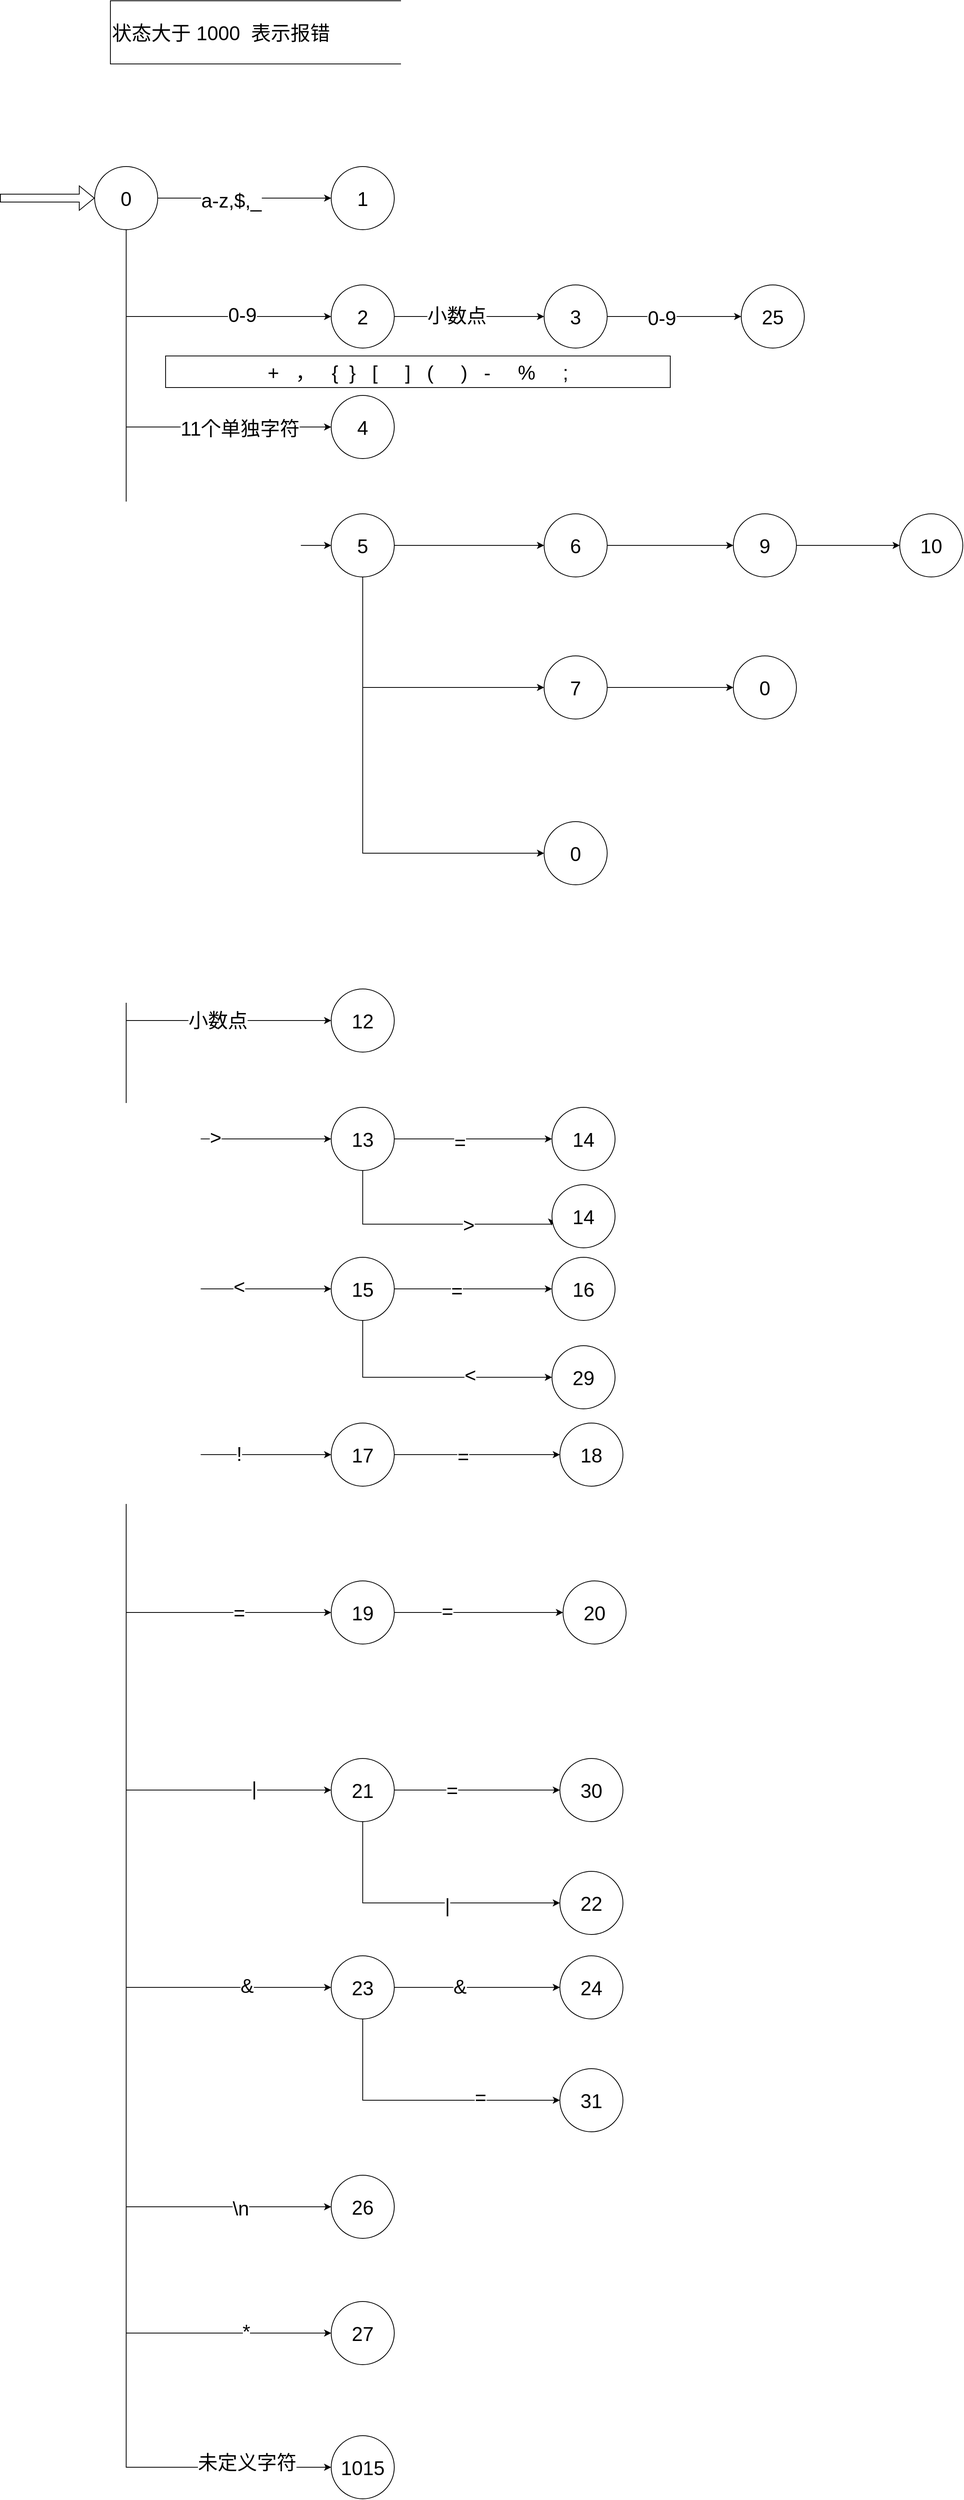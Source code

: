 <mxfile version="20.5.1" type="github">
  <diagram id="6-Q-cTFYqkNEz7RnKarI" name="第 1 页">
    <mxGraphModel dx="1483" dy="826" grid="1" gridSize="10" guides="1" tooltips="1" connect="1" arrows="1" fold="1" page="1" pageScale="1" pageWidth="827" pageHeight="1169" math="0" shadow="0">
      <root>
        <mxCell id="0" />
        <mxCell id="1" parent="0" />
        <mxCell id="AcqyMiPbvdHm6xkz5a-X-4" style="edgeStyle=orthogonalEdgeStyle;rounded=0;orthogonalLoop=1;jettySize=auto;html=1;exitX=1;exitY=0.5;exitDx=0;exitDy=0;fontSize=25;" edge="1" parent="1" source="AcqyMiPbvdHm6xkz5a-X-1" target="AcqyMiPbvdHm6xkz5a-X-2">
          <mxGeometry relative="1" as="geometry" />
        </mxCell>
        <mxCell id="AcqyMiPbvdHm6xkz5a-X-96" value="a-z,$,_" style="edgeLabel;html=1;align=center;verticalAlign=middle;resizable=0;points=[];fontSize=25;" vertex="1" connectable="0" parent="AcqyMiPbvdHm6xkz5a-X-4">
          <mxGeometry x="-0.157" y="-2" relative="1" as="geometry">
            <mxPoint as="offset" />
          </mxGeometry>
        </mxCell>
        <mxCell id="AcqyMiPbvdHm6xkz5a-X-5" style="edgeStyle=orthogonalEdgeStyle;rounded=0;orthogonalLoop=1;jettySize=auto;html=1;exitX=0.5;exitY=1;exitDx=0;exitDy=0;entryX=0;entryY=0.5;entryDx=0;entryDy=0;fontSize=25;" edge="1" parent="1" source="AcqyMiPbvdHm6xkz5a-X-1" target="AcqyMiPbvdHm6xkz5a-X-3">
          <mxGeometry relative="1" as="geometry">
            <Array as="points">
              <mxPoint x="180" y="410" />
            </Array>
          </mxGeometry>
        </mxCell>
        <mxCell id="AcqyMiPbvdHm6xkz5a-X-97" value="0-9" style="edgeLabel;html=1;align=center;verticalAlign=middle;resizable=0;points=[];fontSize=25;" vertex="1" connectable="0" parent="AcqyMiPbvdHm6xkz5a-X-5">
          <mxGeometry x="0.39" y="3" relative="1" as="geometry">
            <mxPoint as="offset" />
          </mxGeometry>
        </mxCell>
        <mxCell id="AcqyMiPbvdHm6xkz5a-X-19" style="edgeStyle=orthogonalEdgeStyle;rounded=0;orthogonalLoop=1;jettySize=auto;html=1;exitX=0.5;exitY=1;exitDx=0;exitDy=0;entryX=0;entryY=0.5;entryDx=0;entryDy=0;fontSize=25;" edge="1" parent="1" source="AcqyMiPbvdHm6xkz5a-X-1" target="AcqyMiPbvdHm6xkz5a-X-6">
          <mxGeometry relative="1" as="geometry" />
        </mxCell>
        <mxCell id="AcqyMiPbvdHm6xkz5a-X-100" value="11个单独字符" style="edgeLabel;html=1;align=center;verticalAlign=middle;resizable=0;points=[];fontSize=25;" vertex="1" connectable="0" parent="AcqyMiPbvdHm6xkz5a-X-19">
          <mxGeometry x="0.546" y="-1" relative="1" as="geometry">
            <mxPoint as="offset" />
          </mxGeometry>
        </mxCell>
        <mxCell id="AcqyMiPbvdHm6xkz5a-X-20" style="edgeStyle=orthogonalEdgeStyle;rounded=0;orthogonalLoop=1;jettySize=auto;html=1;exitX=0.5;exitY=1;exitDx=0;exitDy=0;entryX=0;entryY=0.5;entryDx=0;entryDy=0;fontSize=25;" edge="1" parent="1" source="AcqyMiPbvdHm6xkz5a-X-1" target="AcqyMiPbvdHm6xkz5a-X-7">
          <mxGeometry relative="1" as="geometry" />
        </mxCell>
        <mxCell id="AcqyMiPbvdHm6xkz5a-X-21" style="edgeStyle=orthogonalEdgeStyle;rounded=0;orthogonalLoop=1;jettySize=auto;html=1;exitX=0.5;exitY=1;exitDx=0;exitDy=0;entryX=0;entryY=0.5;entryDx=0;entryDy=0;fontSize=25;" edge="1" parent="1" source="AcqyMiPbvdHm6xkz5a-X-1" target="AcqyMiPbvdHm6xkz5a-X-8">
          <mxGeometry relative="1" as="geometry" />
        </mxCell>
        <mxCell id="AcqyMiPbvdHm6xkz5a-X-54" value="小数点" style="edgeLabel;html=1;align=center;verticalAlign=middle;resizable=0;points=[];fontSize=25;" vertex="1" connectable="0" parent="AcqyMiPbvdHm6xkz5a-X-21">
          <mxGeometry x="0.771" y="1" relative="1" as="geometry">
            <mxPoint as="offset" />
          </mxGeometry>
        </mxCell>
        <mxCell id="AcqyMiPbvdHm6xkz5a-X-22" style="edgeStyle=orthogonalEdgeStyle;rounded=0;orthogonalLoop=1;jettySize=auto;html=1;exitX=0.5;exitY=1;exitDx=0;exitDy=0;entryX=0;entryY=0.5;entryDx=0;entryDy=0;fontSize=25;" edge="1" parent="1" source="AcqyMiPbvdHm6xkz5a-X-1" target="AcqyMiPbvdHm6xkz5a-X-9">
          <mxGeometry relative="1" as="geometry" />
        </mxCell>
        <mxCell id="AcqyMiPbvdHm6xkz5a-X-55" value="&amp;gt;" style="edgeLabel;html=1;align=center;verticalAlign=middle;resizable=0;points=[];fontSize=25;" vertex="1" connectable="0" parent="AcqyMiPbvdHm6xkz5a-X-22">
          <mxGeometry x="0.791" y="3" relative="1" as="geometry">
            <mxPoint as="offset" />
          </mxGeometry>
        </mxCell>
        <mxCell id="AcqyMiPbvdHm6xkz5a-X-23" style="edgeStyle=orthogonalEdgeStyle;rounded=0;orthogonalLoop=1;jettySize=auto;html=1;exitX=0.5;exitY=1;exitDx=0;exitDy=0;entryX=0;entryY=0.5;entryDx=0;entryDy=0;fontSize=25;" edge="1" parent="1" source="AcqyMiPbvdHm6xkz5a-X-1" target="AcqyMiPbvdHm6xkz5a-X-10">
          <mxGeometry relative="1" as="geometry">
            <Array as="points">
              <mxPoint x="180" y="1642" />
            </Array>
          </mxGeometry>
        </mxCell>
        <mxCell id="AcqyMiPbvdHm6xkz5a-X-93" value="&amp;lt;" style="edgeLabel;html=1;align=center;verticalAlign=middle;resizable=0;points=[];fontSize=25;" vertex="1" connectable="0" parent="AcqyMiPbvdHm6xkz5a-X-23">
          <mxGeometry x="0.854" y="4" relative="1" as="geometry">
            <mxPoint as="offset" />
          </mxGeometry>
        </mxCell>
        <mxCell id="AcqyMiPbvdHm6xkz5a-X-24" style="edgeStyle=orthogonalEdgeStyle;rounded=0;orthogonalLoop=1;jettySize=auto;html=1;exitX=0.5;exitY=1;exitDx=0;exitDy=0;entryX=0;entryY=0.5;entryDx=0;entryDy=0;fontSize=25;" edge="1" parent="1" source="AcqyMiPbvdHm6xkz5a-X-1" target="AcqyMiPbvdHm6xkz5a-X-11">
          <mxGeometry relative="1" as="geometry" />
        </mxCell>
        <mxCell id="AcqyMiPbvdHm6xkz5a-X-91" value="!" style="edgeLabel;html=1;align=center;verticalAlign=middle;resizable=0;points=[];fontSize=25;" vertex="1" connectable="0" parent="AcqyMiPbvdHm6xkz5a-X-24">
          <mxGeometry x="0.871" y="2" relative="1" as="geometry">
            <mxPoint as="offset" />
          </mxGeometry>
        </mxCell>
        <mxCell id="AcqyMiPbvdHm6xkz5a-X-27" style="edgeStyle=orthogonalEdgeStyle;rounded=0;orthogonalLoop=1;jettySize=auto;html=1;exitX=0.5;exitY=1;exitDx=0;exitDy=0;entryX=0;entryY=0.5;entryDx=0;entryDy=0;fontSize=25;" edge="1" parent="1" source="AcqyMiPbvdHm6xkz5a-X-1" target="AcqyMiPbvdHm6xkz5a-X-12">
          <mxGeometry relative="1" as="geometry" />
        </mxCell>
        <mxCell id="AcqyMiPbvdHm6xkz5a-X-89" value="=" style="edgeLabel;html=1;align=center;verticalAlign=middle;resizable=0;points=[];fontSize=25;" vertex="1" connectable="0" parent="AcqyMiPbvdHm6xkz5a-X-27">
          <mxGeometry x="0.883" y="1" relative="1" as="geometry">
            <mxPoint as="offset" />
          </mxGeometry>
        </mxCell>
        <mxCell id="AcqyMiPbvdHm6xkz5a-X-28" style="edgeStyle=orthogonalEdgeStyle;rounded=0;orthogonalLoop=1;jettySize=auto;html=1;exitX=0.5;exitY=1;exitDx=0;exitDy=0;entryX=0;entryY=0.5;entryDx=0;entryDy=0;fontSize=25;" edge="1" parent="1" source="AcqyMiPbvdHm6xkz5a-X-1" target="AcqyMiPbvdHm6xkz5a-X-14">
          <mxGeometry relative="1" as="geometry" />
        </mxCell>
        <mxCell id="AcqyMiPbvdHm6xkz5a-X-83" value="&amp;amp;" style="edgeLabel;html=1;align=center;verticalAlign=middle;resizable=0;points=[];fontSize=25;" vertex="1" connectable="0" parent="AcqyMiPbvdHm6xkz5a-X-28">
          <mxGeometry x="0.914" y="3" relative="1" as="geometry">
            <mxPoint as="offset" />
          </mxGeometry>
        </mxCell>
        <mxCell id="AcqyMiPbvdHm6xkz5a-X-29" style="edgeStyle=orthogonalEdgeStyle;rounded=0;orthogonalLoop=1;jettySize=auto;html=1;exitX=0.5;exitY=1;exitDx=0;exitDy=0;entryX=0;entryY=0.5;entryDx=0;entryDy=0;fontSize=25;" edge="1" parent="1" source="AcqyMiPbvdHm6xkz5a-X-1" target="AcqyMiPbvdHm6xkz5a-X-13">
          <mxGeometry relative="1" as="geometry" />
        </mxCell>
        <mxCell id="AcqyMiPbvdHm6xkz5a-X-86" value="|" style="edgeLabel;html=1;align=center;verticalAlign=middle;resizable=0;points=[];fontSize=25;" vertex="1" connectable="0" parent="AcqyMiPbvdHm6xkz5a-X-29">
          <mxGeometry x="0.912" y="3" relative="1" as="geometry">
            <mxPoint as="offset" />
          </mxGeometry>
        </mxCell>
        <mxCell id="AcqyMiPbvdHm6xkz5a-X-31" style="edgeStyle=orthogonalEdgeStyle;rounded=0;orthogonalLoop=1;jettySize=auto;html=1;exitX=0.5;exitY=1;exitDx=0;exitDy=0;entryX=0;entryY=0.5;entryDx=0;entryDy=0;fontSize=25;" edge="1" parent="1" source="AcqyMiPbvdHm6xkz5a-X-1" target="AcqyMiPbvdHm6xkz5a-X-16">
          <mxGeometry relative="1" as="geometry" />
        </mxCell>
        <mxCell id="AcqyMiPbvdHm6xkz5a-X-82" value="\n" style="edgeLabel;html=1;align=center;verticalAlign=middle;resizable=0;points=[];fontSize=25;" vertex="1" connectable="0" parent="AcqyMiPbvdHm6xkz5a-X-31">
          <mxGeometry x="0.916" y="-1" relative="1" as="geometry">
            <mxPoint x="1" as="offset" />
          </mxGeometry>
        </mxCell>
        <mxCell id="AcqyMiPbvdHm6xkz5a-X-32" style="edgeStyle=orthogonalEdgeStyle;rounded=0;orthogonalLoop=1;jettySize=auto;html=1;exitX=0.5;exitY=1;exitDx=0;exitDy=0;entryX=0;entryY=0.5;entryDx=0;entryDy=0;fontSize=25;" edge="1" parent="1" source="AcqyMiPbvdHm6xkz5a-X-1" target="AcqyMiPbvdHm6xkz5a-X-17">
          <mxGeometry relative="1" as="geometry" />
        </mxCell>
        <mxCell id="AcqyMiPbvdHm6xkz5a-X-81" value="*" style="edgeLabel;html=1;align=center;verticalAlign=middle;resizable=0;points=[];fontSize=25;" vertex="1" connectable="0" parent="AcqyMiPbvdHm6xkz5a-X-32">
          <mxGeometry x="0.925" y="3" relative="1" as="geometry">
            <mxPoint x="1" as="offset" />
          </mxGeometry>
        </mxCell>
        <mxCell id="AcqyMiPbvdHm6xkz5a-X-33" style="edgeStyle=orthogonalEdgeStyle;rounded=0;orthogonalLoop=1;jettySize=auto;html=1;exitX=0.5;exitY=1;exitDx=0;exitDy=0;entryX=0;entryY=0.5;entryDx=0;entryDy=0;fontSize=25;" edge="1" parent="1" source="AcqyMiPbvdHm6xkz5a-X-1" target="AcqyMiPbvdHm6xkz5a-X-18">
          <mxGeometry relative="1" as="geometry" />
        </mxCell>
        <mxCell id="AcqyMiPbvdHm6xkz5a-X-80" value="未定义字符" style="edgeLabel;html=1;align=center;verticalAlign=middle;resizable=0;points=[];fontSize=25;" vertex="1" connectable="0" parent="AcqyMiPbvdHm6xkz5a-X-33">
          <mxGeometry x="0.93" y="7" relative="1" as="geometry">
            <mxPoint x="1" as="offset" />
          </mxGeometry>
        </mxCell>
        <mxCell id="AcqyMiPbvdHm6xkz5a-X-1" value="0" style="ellipse;whiteSpace=wrap;html=1;aspect=fixed;fontSize=25;" vertex="1" parent="1">
          <mxGeometry x="140" y="220" width="80" height="80" as="geometry" />
        </mxCell>
        <mxCell id="AcqyMiPbvdHm6xkz5a-X-2" value="1" style="ellipse;whiteSpace=wrap;html=1;aspect=fixed;fontSize=25;" vertex="1" parent="1">
          <mxGeometry x="440" y="220" width="80" height="80" as="geometry" />
        </mxCell>
        <mxCell id="AcqyMiPbvdHm6xkz5a-X-36" style="edgeStyle=orthogonalEdgeStyle;rounded=0;orthogonalLoop=1;jettySize=auto;html=1;exitX=1;exitY=0.5;exitDx=0;exitDy=0;fontSize=25;" edge="1" parent="1" source="AcqyMiPbvdHm6xkz5a-X-3" target="AcqyMiPbvdHm6xkz5a-X-35">
          <mxGeometry relative="1" as="geometry">
            <Array as="points">
              <mxPoint x="600" y="410" />
              <mxPoint x="600" y="410" />
            </Array>
          </mxGeometry>
        </mxCell>
        <mxCell id="AcqyMiPbvdHm6xkz5a-X-98" value="小数点" style="edgeLabel;html=1;align=center;verticalAlign=middle;resizable=0;points=[];fontSize=25;" vertex="1" connectable="0" parent="AcqyMiPbvdHm6xkz5a-X-36">
          <mxGeometry x="-0.174" y="2" relative="1" as="geometry">
            <mxPoint as="offset" />
          </mxGeometry>
        </mxCell>
        <mxCell id="AcqyMiPbvdHm6xkz5a-X-3" value="2" style="ellipse;whiteSpace=wrap;html=1;aspect=fixed;fontSize=25;" vertex="1" parent="1">
          <mxGeometry x="440" y="370" width="80" height="80" as="geometry" />
        </mxCell>
        <mxCell id="AcqyMiPbvdHm6xkz5a-X-6" value="4" style="ellipse;whiteSpace=wrap;html=1;aspect=fixed;fontSize=25;" vertex="1" parent="1">
          <mxGeometry x="440" y="510" width="80" height="80" as="geometry" />
        </mxCell>
        <mxCell id="AcqyMiPbvdHm6xkz5a-X-42" style="edgeStyle=orthogonalEdgeStyle;rounded=0;orthogonalLoop=1;jettySize=auto;html=1;exitX=1;exitY=0.5;exitDx=0;exitDy=0;fontSize=25;" edge="1" parent="1" source="AcqyMiPbvdHm6xkz5a-X-7" target="AcqyMiPbvdHm6xkz5a-X-39">
          <mxGeometry relative="1" as="geometry" />
        </mxCell>
        <mxCell id="AcqyMiPbvdHm6xkz5a-X-46" style="edgeStyle=orthogonalEdgeStyle;rounded=0;orthogonalLoop=1;jettySize=auto;html=1;exitX=0.5;exitY=1;exitDx=0;exitDy=0;entryX=0;entryY=0.5;entryDx=0;entryDy=0;fontSize=25;" edge="1" parent="1" source="AcqyMiPbvdHm6xkz5a-X-7" target="AcqyMiPbvdHm6xkz5a-X-45">
          <mxGeometry relative="1" as="geometry" />
        </mxCell>
        <mxCell id="AcqyMiPbvdHm6xkz5a-X-48" style="edgeStyle=orthogonalEdgeStyle;rounded=0;orthogonalLoop=1;jettySize=auto;html=1;exitX=0.5;exitY=1;exitDx=0;exitDy=0;entryX=0;entryY=0.5;entryDx=0;entryDy=0;fontSize=25;" edge="1" parent="1" source="AcqyMiPbvdHm6xkz5a-X-7" target="AcqyMiPbvdHm6xkz5a-X-47">
          <mxGeometry relative="1" as="geometry" />
        </mxCell>
        <mxCell id="AcqyMiPbvdHm6xkz5a-X-7" value="5" style="ellipse;whiteSpace=wrap;html=1;aspect=fixed;fontSize=25;" vertex="1" parent="1">
          <mxGeometry x="440" y="660" width="80" height="80" as="geometry" />
        </mxCell>
        <mxCell id="AcqyMiPbvdHm6xkz5a-X-8" value="12" style="ellipse;whiteSpace=wrap;html=1;aspect=fixed;fontSize=25;" vertex="1" parent="1">
          <mxGeometry x="440" y="1262" width="80" height="80" as="geometry" />
        </mxCell>
        <mxCell id="AcqyMiPbvdHm6xkz5a-X-57" style="edgeStyle=orthogonalEdgeStyle;rounded=0;orthogonalLoop=1;jettySize=auto;html=1;exitX=1;exitY=0.5;exitDx=0;exitDy=0;entryX=0;entryY=0.5;entryDx=0;entryDy=0;fontSize=25;" edge="1" parent="1" source="AcqyMiPbvdHm6xkz5a-X-9" target="AcqyMiPbvdHm6xkz5a-X-56">
          <mxGeometry relative="1" as="geometry" />
        </mxCell>
        <mxCell id="AcqyMiPbvdHm6xkz5a-X-60" value="=" style="edgeLabel;html=1;align=center;verticalAlign=middle;resizable=0;points=[];fontSize=25;" vertex="1" connectable="0" parent="AcqyMiPbvdHm6xkz5a-X-57">
          <mxGeometry x="-0.176" y="-3" relative="1" as="geometry">
            <mxPoint as="offset" />
          </mxGeometry>
        </mxCell>
        <mxCell id="AcqyMiPbvdHm6xkz5a-X-59" style="edgeStyle=orthogonalEdgeStyle;rounded=0;orthogonalLoop=1;jettySize=auto;html=1;exitX=0.5;exitY=1;exitDx=0;exitDy=0;entryX=-0.006;entryY=0.647;entryDx=0;entryDy=0;entryPerimeter=0;fontSize=25;" edge="1" parent="1" source="AcqyMiPbvdHm6xkz5a-X-9" target="AcqyMiPbvdHm6xkz5a-X-58">
          <mxGeometry relative="1" as="geometry">
            <Array as="points">
              <mxPoint x="480" y="1560" />
              <mxPoint x="720" y="1560" />
            </Array>
          </mxGeometry>
        </mxCell>
        <mxCell id="AcqyMiPbvdHm6xkz5a-X-61" value="&amp;gt;" style="edgeLabel;html=1;align=center;verticalAlign=middle;resizable=0;points=[];fontSize=25;" vertex="1" connectable="0" parent="AcqyMiPbvdHm6xkz5a-X-59">
          <mxGeometry x="0.305" relative="1" as="geometry">
            <mxPoint as="offset" />
          </mxGeometry>
        </mxCell>
        <mxCell id="AcqyMiPbvdHm6xkz5a-X-9" value="13" style="ellipse;whiteSpace=wrap;html=1;aspect=fixed;fontSize=25;" vertex="1" parent="1">
          <mxGeometry x="440" y="1412" width="80" height="80" as="geometry" />
        </mxCell>
        <mxCell id="AcqyMiPbvdHm6xkz5a-X-68" style="edgeStyle=orthogonalEdgeStyle;rounded=0;orthogonalLoop=1;jettySize=auto;html=1;exitX=1;exitY=0.5;exitDx=0;exitDy=0;entryX=0;entryY=0.5;entryDx=0;entryDy=0;fontSize=25;" edge="1" parent="1" source="AcqyMiPbvdHm6xkz5a-X-10" target="AcqyMiPbvdHm6xkz5a-X-62">
          <mxGeometry relative="1" as="geometry" />
        </mxCell>
        <mxCell id="AcqyMiPbvdHm6xkz5a-X-94" value="=" style="edgeLabel;html=1;align=center;verticalAlign=middle;resizable=0;points=[];fontSize=25;" vertex="1" connectable="0" parent="AcqyMiPbvdHm6xkz5a-X-68">
          <mxGeometry x="-0.215" y="-1" relative="1" as="geometry">
            <mxPoint as="offset" />
          </mxGeometry>
        </mxCell>
        <mxCell id="AcqyMiPbvdHm6xkz5a-X-69" style="edgeStyle=orthogonalEdgeStyle;rounded=0;orthogonalLoop=1;jettySize=auto;html=1;exitX=0.5;exitY=1;exitDx=0;exitDy=0;entryX=0;entryY=0.5;entryDx=0;entryDy=0;fontSize=25;" edge="1" parent="1" source="AcqyMiPbvdHm6xkz5a-X-10" target="AcqyMiPbvdHm6xkz5a-X-63">
          <mxGeometry relative="1" as="geometry" />
        </mxCell>
        <mxCell id="AcqyMiPbvdHm6xkz5a-X-95" value="&amp;lt;" style="edgeLabel;html=1;align=center;verticalAlign=middle;resizable=0;points=[];fontSize=25;" vertex="1" connectable="0" parent="AcqyMiPbvdHm6xkz5a-X-69">
          <mxGeometry x="0.331" y="4" relative="1" as="geometry">
            <mxPoint as="offset" />
          </mxGeometry>
        </mxCell>
        <mxCell id="AcqyMiPbvdHm6xkz5a-X-10" value="15" style="ellipse;whiteSpace=wrap;html=1;aspect=fixed;fontSize=25;" vertex="1" parent="1">
          <mxGeometry x="440" y="1602" width="80" height="80" as="geometry" />
        </mxCell>
        <mxCell id="AcqyMiPbvdHm6xkz5a-X-70" style="edgeStyle=orthogonalEdgeStyle;rounded=0;orthogonalLoop=1;jettySize=auto;html=1;exitX=1;exitY=0.5;exitDx=0;exitDy=0;entryX=0;entryY=0.5;entryDx=0;entryDy=0;fontSize=25;" edge="1" parent="1" source="AcqyMiPbvdHm6xkz5a-X-11" target="AcqyMiPbvdHm6xkz5a-X-64">
          <mxGeometry relative="1" as="geometry" />
        </mxCell>
        <mxCell id="AcqyMiPbvdHm6xkz5a-X-92" value="=" style="edgeLabel;html=1;align=center;verticalAlign=middle;resizable=0;points=[];fontSize=25;" vertex="1" connectable="0" parent="AcqyMiPbvdHm6xkz5a-X-70">
          <mxGeometry x="-0.171" y="-1" relative="1" as="geometry">
            <mxPoint as="offset" />
          </mxGeometry>
        </mxCell>
        <mxCell id="AcqyMiPbvdHm6xkz5a-X-11" value="17" style="ellipse;whiteSpace=wrap;html=1;aspect=fixed;fontSize=25;" vertex="1" parent="1">
          <mxGeometry x="440" y="1812" width="80" height="80" as="geometry" />
        </mxCell>
        <mxCell id="AcqyMiPbvdHm6xkz5a-X-71" style="edgeStyle=orthogonalEdgeStyle;rounded=0;orthogonalLoop=1;jettySize=auto;html=1;exitX=1;exitY=0.5;exitDx=0;exitDy=0;fontSize=25;" edge="1" parent="1" source="AcqyMiPbvdHm6xkz5a-X-12" target="AcqyMiPbvdHm6xkz5a-X-66">
          <mxGeometry relative="1" as="geometry" />
        </mxCell>
        <mxCell id="AcqyMiPbvdHm6xkz5a-X-90" value="=" style="edgeLabel;html=1;align=center;verticalAlign=middle;resizable=0;points=[];fontSize=25;" vertex="1" connectable="0" parent="AcqyMiPbvdHm6xkz5a-X-71">
          <mxGeometry x="-0.373" y="3" relative="1" as="geometry">
            <mxPoint as="offset" />
          </mxGeometry>
        </mxCell>
        <mxCell id="AcqyMiPbvdHm6xkz5a-X-12" value="19" style="ellipse;whiteSpace=wrap;html=1;aspect=fixed;fontSize=25;" vertex="1" parent="1">
          <mxGeometry x="440" y="2012" width="80" height="80" as="geometry" />
        </mxCell>
        <mxCell id="AcqyMiPbvdHm6xkz5a-X-72" style="edgeStyle=orthogonalEdgeStyle;rounded=0;orthogonalLoop=1;jettySize=auto;html=1;exitX=1;exitY=0.5;exitDx=0;exitDy=0;entryX=0;entryY=0.5;entryDx=0;entryDy=0;fontSize=25;" edge="1" parent="1" source="AcqyMiPbvdHm6xkz5a-X-13" target="AcqyMiPbvdHm6xkz5a-X-67">
          <mxGeometry relative="1" as="geometry">
            <Array as="points">
              <mxPoint x="620" y="2277" />
              <mxPoint x="620" y="2277" />
            </Array>
          </mxGeometry>
        </mxCell>
        <mxCell id="AcqyMiPbvdHm6xkz5a-X-87" value="=" style="edgeLabel;html=1;align=center;verticalAlign=middle;resizable=0;points=[];fontSize=25;" vertex="1" connectable="0" parent="AcqyMiPbvdHm6xkz5a-X-72">
          <mxGeometry x="-0.307" y="1" relative="1" as="geometry">
            <mxPoint as="offset" />
          </mxGeometry>
        </mxCell>
        <mxCell id="AcqyMiPbvdHm6xkz5a-X-75" style="edgeStyle=orthogonalEdgeStyle;rounded=0;orthogonalLoop=1;jettySize=auto;html=1;exitX=0.5;exitY=1;exitDx=0;exitDy=0;entryX=0;entryY=0.5;entryDx=0;entryDy=0;fontSize=25;" edge="1" parent="1" source="AcqyMiPbvdHm6xkz5a-X-13" target="AcqyMiPbvdHm6xkz5a-X-74">
          <mxGeometry relative="1" as="geometry" />
        </mxCell>
        <mxCell id="AcqyMiPbvdHm6xkz5a-X-88" value="|" style="edgeLabel;html=1;align=center;verticalAlign=middle;resizable=0;points=[];fontSize=25;" vertex="1" connectable="0" parent="AcqyMiPbvdHm6xkz5a-X-75">
          <mxGeometry x="0.19" y="-2" relative="1" as="geometry">
            <mxPoint as="offset" />
          </mxGeometry>
        </mxCell>
        <mxCell id="AcqyMiPbvdHm6xkz5a-X-13" value="21" style="ellipse;whiteSpace=wrap;html=1;aspect=fixed;fontSize=25;" vertex="1" parent="1">
          <mxGeometry x="440" y="2237" width="80" height="80" as="geometry" />
        </mxCell>
        <mxCell id="AcqyMiPbvdHm6xkz5a-X-78" style="edgeStyle=orthogonalEdgeStyle;rounded=0;orthogonalLoop=1;jettySize=auto;html=1;exitX=1;exitY=0.5;exitDx=0;exitDy=0;entryX=0;entryY=0.5;entryDx=0;entryDy=0;fontSize=25;" edge="1" parent="1" source="AcqyMiPbvdHm6xkz5a-X-14" target="AcqyMiPbvdHm6xkz5a-X-76">
          <mxGeometry relative="1" as="geometry">
            <Array as="points">
              <mxPoint x="630" y="2527" />
              <mxPoint x="630" y="2527" />
            </Array>
          </mxGeometry>
        </mxCell>
        <mxCell id="AcqyMiPbvdHm6xkz5a-X-84" value="&amp;amp;" style="edgeLabel;html=1;align=center;verticalAlign=middle;resizable=0;points=[];fontSize=25;" vertex="1" connectable="0" parent="AcqyMiPbvdHm6xkz5a-X-78">
          <mxGeometry x="-0.212" y="2" relative="1" as="geometry">
            <mxPoint as="offset" />
          </mxGeometry>
        </mxCell>
        <mxCell id="AcqyMiPbvdHm6xkz5a-X-79" style="edgeStyle=orthogonalEdgeStyle;rounded=0;orthogonalLoop=1;jettySize=auto;html=1;exitX=0.5;exitY=1;exitDx=0;exitDy=0;entryX=0;entryY=0.5;entryDx=0;entryDy=0;fontSize=25;" edge="1" parent="1" source="AcqyMiPbvdHm6xkz5a-X-14" target="AcqyMiPbvdHm6xkz5a-X-77">
          <mxGeometry relative="1" as="geometry" />
        </mxCell>
        <mxCell id="AcqyMiPbvdHm6xkz5a-X-85" value="=" style="edgeLabel;html=1;align=center;verticalAlign=middle;resizable=0;points=[];fontSize=25;" vertex="1" connectable="0" parent="AcqyMiPbvdHm6xkz5a-X-79">
          <mxGeometry x="0.425" y="5" relative="1" as="geometry">
            <mxPoint as="offset" />
          </mxGeometry>
        </mxCell>
        <mxCell id="AcqyMiPbvdHm6xkz5a-X-14" value="23" style="ellipse;whiteSpace=wrap;html=1;aspect=fixed;fontSize=25;" vertex="1" parent="1">
          <mxGeometry x="440" y="2487" width="80" height="80" as="geometry" />
        </mxCell>
        <mxCell id="AcqyMiPbvdHm6xkz5a-X-16" value="26" style="ellipse;whiteSpace=wrap;html=1;aspect=fixed;fontSize=25;" vertex="1" parent="1">
          <mxGeometry x="440" y="2765" width="80" height="80" as="geometry" />
        </mxCell>
        <mxCell id="AcqyMiPbvdHm6xkz5a-X-17" value="27" style="ellipse;whiteSpace=wrap;html=1;aspect=fixed;fontSize=25;" vertex="1" parent="1">
          <mxGeometry x="440" y="2925" width="80" height="80" as="geometry" />
        </mxCell>
        <mxCell id="AcqyMiPbvdHm6xkz5a-X-18" value="1015" style="ellipse;whiteSpace=wrap;html=1;aspect=fixed;fontSize=25;" vertex="1" parent="1">
          <mxGeometry x="440" y="3095" width="80" height="80" as="geometry" />
        </mxCell>
        <mxCell id="AcqyMiPbvdHm6xkz5a-X-34" value="" style="shape=flexArrow;endArrow=classic;html=1;rounded=0;fontSize=25;entryX=0;entryY=0.5;entryDx=0;entryDy=0;" edge="1" parent="1" target="AcqyMiPbvdHm6xkz5a-X-1">
          <mxGeometry width="50" height="50" relative="1" as="geometry">
            <mxPoint x="20" y="260" as="sourcePoint" />
            <mxPoint x="50" y="250" as="targetPoint" />
          </mxGeometry>
        </mxCell>
        <mxCell id="AcqyMiPbvdHm6xkz5a-X-38" style="edgeStyle=orthogonalEdgeStyle;rounded=0;orthogonalLoop=1;jettySize=auto;html=1;exitX=1;exitY=0.5;exitDx=0;exitDy=0;fontSize=25;" edge="1" parent="1" source="AcqyMiPbvdHm6xkz5a-X-35" target="AcqyMiPbvdHm6xkz5a-X-37">
          <mxGeometry relative="1" as="geometry" />
        </mxCell>
        <mxCell id="AcqyMiPbvdHm6xkz5a-X-99" value="0-9" style="edgeLabel;html=1;align=center;verticalAlign=middle;resizable=0;points=[];fontSize=25;" vertex="1" connectable="0" parent="AcqyMiPbvdHm6xkz5a-X-38">
          <mxGeometry x="-0.194" y="-1" relative="1" as="geometry">
            <mxPoint as="offset" />
          </mxGeometry>
        </mxCell>
        <mxCell id="AcqyMiPbvdHm6xkz5a-X-35" value="3" style="ellipse;whiteSpace=wrap;html=1;aspect=fixed;fontSize=25;" vertex="1" parent="1">
          <mxGeometry x="710" y="370" width="80" height="80" as="geometry" />
        </mxCell>
        <mxCell id="AcqyMiPbvdHm6xkz5a-X-37" value="25" style="ellipse;whiteSpace=wrap;html=1;aspect=fixed;fontSize=25;" vertex="1" parent="1">
          <mxGeometry x="960" y="370" width="80" height="80" as="geometry" />
        </mxCell>
        <mxCell id="AcqyMiPbvdHm6xkz5a-X-43" style="edgeStyle=orthogonalEdgeStyle;rounded=0;orthogonalLoop=1;jettySize=auto;html=1;exitX=1;exitY=0.5;exitDx=0;exitDy=0;entryX=0;entryY=0.5;entryDx=0;entryDy=0;fontSize=25;" edge="1" parent="1" source="AcqyMiPbvdHm6xkz5a-X-39" target="AcqyMiPbvdHm6xkz5a-X-40">
          <mxGeometry relative="1" as="geometry" />
        </mxCell>
        <mxCell id="AcqyMiPbvdHm6xkz5a-X-39" value="6" style="ellipse;whiteSpace=wrap;html=1;aspect=fixed;fontSize=25;" vertex="1" parent="1">
          <mxGeometry x="710" y="660" width="80" height="80" as="geometry" />
        </mxCell>
        <mxCell id="AcqyMiPbvdHm6xkz5a-X-44" style="edgeStyle=orthogonalEdgeStyle;rounded=0;orthogonalLoop=1;jettySize=auto;html=1;exitX=1;exitY=0.5;exitDx=0;exitDy=0;fontSize=25;" edge="1" parent="1" source="AcqyMiPbvdHm6xkz5a-X-40" target="AcqyMiPbvdHm6xkz5a-X-41">
          <mxGeometry relative="1" as="geometry" />
        </mxCell>
        <mxCell id="AcqyMiPbvdHm6xkz5a-X-40" value="9" style="ellipse;whiteSpace=wrap;html=1;aspect=fixed;fontSize=25;" vertex="1" parent="1">
          <mxGeometry x="950" y="660" width="80" height="80" as="geometry" />
        </mxCell>
        <mxCell id="AcqyMiPbvdHm6xkz5a-X-41" value="10" style="ellipse;whiteSpace=wrap;html=1;aspect=fixed;fontSize=25;" vertex="1" parent="1">
          <mxGeometry x="1161" y="660" width="80" height="80" as="geometry" />
        </mxCell>
        <mxCell id="AcqyMiPbvdHm6xkz5a-X-50" style="edgeStyle=orthogonalEdgeStyle;rounded=0;orthogonalLoop=1;jettySize=auto;html=1;exitX=1;exitY=0.5;exitDx=0;exitDy=0;fontSize=25;" edge="1" parent="1" source="AcqyMiPbvdHm6xkz5a-X-45" target="AcqyMiPbvdHm6xkz5a-X-49">
          <mxGeometry relative="1" as="geometry" />
        </mxCell>
        <mxCell id="AcqyMiPbvdHm6xkz5a-X-45" value="7" style="ellipse;whiteSpace=wrap;html=1;aspect=fixed;fontSize=25;" vertex="1" parent="1">
          <mxGeometry x="710" y="840" width="80" height="80" as="geometry" />
        </mxCell>
        <mxCell id="AcqyMiPbvdHm6xkz5a-X-47" value="0" style="ellipse;whiteSpace=wrap;html=1;aspect=fixed;fontSize=25;" vertex="1" parent="1">
          <mxGeometry x="710" y="1050" width="80" height="80" as="geometry" />
        </mxCell>
        <mxCell id="AcqyMiPbvdHm6xkz5a-X-49" value="0" style="ellipse;whiteSpace=wrap;html=1;aspect=fixed;fontSize=25;" vertex="1" parent="1">
          <mxGeometry x="950" y="840" width="80" height="80" as="geometry" />
        </mxCell>
        <mxCell id="AcqyMiPbvdHm6xkz5a-X-51" value="状态大于 1000&amp;nbsp; 表示报错&lt;div style=&quot;text-align: justify;&quot;&gt;&lt;/div&gt;" style="rounded=0;whiteSpace=wrap;html=1;fontSize=25;align=left;" vertex="1" parent="1">
          <mxGeometry x="160" y="10" width="750" height="80" as="geometry" />
        </mxCell>
        <mxCell id="AcqyMiPbvdHm6xkz5a-X-56" value="14" style="ellipse;whiteSpace=wrap;html=1;aspect=fixed;fontSize=25;" vertex="1" parent="1">
          <mxGeometry x="720" y="1412" width="80" height="80" as="geometry" />
        </mxCell>
        <mxCell id="AcqyMiPbvdHm6xkz5a-X-58" value="14" style="ellipse;whiteSpace=wrap;html=1;aspect=fixed;fontSize=25;" vertex="1" parent="1">
          <mxGeometry x="720" y="1510" width="80" height="80" as="geometry" />
        </mxCell>
        <mxCell id="AcqyMiPbvdHm6xkz5a-X-62" value="16" style="ellipse;whiteSpace=wrap;html=1;aspect=fixed;fontSize=25;" vertex="1" parent="1">
          <mxGeometry x="720" y="1602" width="80" height="80" as="geometry" />
        </mxCell>
        <mxCell id="AcqyMiPbvdHm6xkz5a-X-63" value="29" style="ellipse;whiteSpace=wrap;html=1;aspect=fixed;fontSize=25;" vertex="1" parent="1">
          <mxGeometry x="720" y="1714" width="80" height="80" as="geometry" />
        </mxCell>
        <mxCell id="AcqyMiPbvdHm6xkz5a-X-64" value="18" style="ellipse;whiteSpace=wrap;html=1;aspect=fixed;fontSize=25;" vertex="1" parent="1">
          <mxGeometry x="730" y="1812" width="80" height="80" as="geometry" />
        </mxCell>
        <mxCell id="AcqyMiPbvdHm6xkz5a-X-66" value="20" style="ellipse;whiteSpace=wrap;html=1;aspect=fixed;fontSize=25;" vertex="1" parent="1">
          <mxGeometry x="734" y="2012" width="80" height="80" as="geometry" />
        </mxCell>
        <mxCell id="AcqyMiPbvdHm6xkz5a-X-67" value="30" style="ellipse;whiteSpace=wrap;html=1;aspect=fixed;fontSize=25;" vertex="1" parent="1">
          <mxGeometry x="730" y="2237" width="80" height="80" as="geometry" />
        </mxCell>
        <mxCell id="AcqyMiPbvdHm6xkz5a-X-74" value="22" style="ellipse;whiteSpace=wrap;html=1;aspect=fixed;fontSize=25;" vertex="1" parent="1">
          <mxGeometry x="730" y="2380" width="80" height="80" as="geometry" />
        </mxCell>
        <mxCell id="AcqyMiPbvdHm6xkz5a-X-76" value="24" style="ellipse;whiteSpace=wrap;html=1;aspect=fixed;fontSize=25;" vertex="1" parent="1">
          <mxGeometry x="730" y="2487" width="80" height="80" as="geometry" />
        </mxCell>
        <mxCell id="AcqyMiPbvdHm6xkz5a-X-77" value="31" style="ellipse;whiteSpace=wrap;html=1;aspect=fixed;fontSize=25;" vertex="1" parent="1">
          <mxGeometry x="730" y="2630" width="80" height="80" as="geometry" />
        </mxCell>
        <mxCell id="AcqyMiPbvdHm6xkz5a-X-101" value="+&amp;nbsp; &amp;nbsp;，&amp;nbsp; &amp;nbsp;{&amp;nbsp; }&amp;nbsp; &amp;nbsp;[&amp;nbsp; &amp;nbsp; &amp;nbsp;]&amp;nbsp; &amp;nbsp;(&amp;nbsp; &amp;nbsp; &amp;nbsp;)&amp;nbsp; &amp;nbsp;-&amp;nbsp; &amp;nbsp; &amp;nbsp;%&amp;nbsp; &amp;nbsp; &amp;nbsp;;" style="rounded=0;whiteSpace=wrap;html=1;fontSize=25;" vertex="1" parent="1">
          <mxGeometry x="230" y="460" width="640" height="40" as="geometry" />
        </mxCell>
      </root>
    </mxGraphModel>
  </diagram>
</mxfile>
